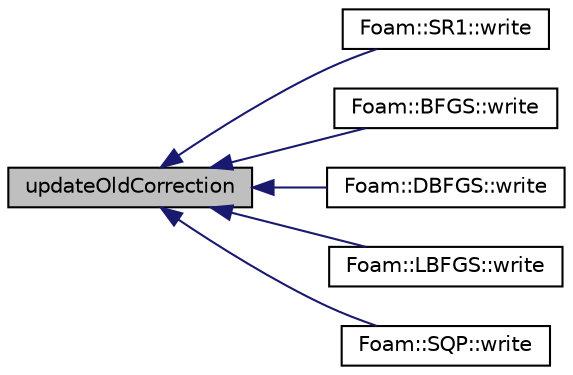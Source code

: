 digraph "updateOldCorrection"
{
  bgcolor="transparent";
  edge [fontname="Helvetica",fontsize="10",labelfontname="Helvetica",labelfontsize="10"];
  node [fontname="Helvetica",fontsize="10",shape=record];
  rankdir="LR";
  Node1 [label="updateOldCorrection",height=0.2,width=0.4,color="black", fillcolor="grey75", style="filled" fontcolor="black"];
  Node1 -> Node2 [dir="back",color="midnightblue",fontsize="10",style="solid",fontname="Helvetica"];
  Node2 [label="Foam::SR1::write",height=0.2,width=0.4,color="black",URL="$classFoam_1_1SR1.html#aac759501cf6c7895a70eecbef0226ae1",tooltip="Write old info to dict. "];
  Node1 -> Node3 [dir="back",color="midnightblue",fontsize="10",style="solid",fontname="Helvetica"];
  Node3 [label="Foam::BFGS::write",height=0.2,width=0.4,color="black",URL="$classFoam_1_1BFGS.html#aac759501cf6c7895a70eecbef0226ae1",tooltip="Write old info to dict. "];
  Node1 -> Node4 [dir="back",color="midnightblue",fontsize="10",style="solid",fontname="Helvetica"];
  Node4 [label="Foam::DBFGS::write",height=0.2,width=0.4,color="black",URL="$classFoam_1_1DBFGS.html#aac759501cf6c7895a70eecbef0226ae1",tooltip="Write old info to dict. "];
  Node1 -> Node5 [dir="back",color="midnightblue",fontsize="10",style="solid",fontname="Helvetica"];
  Node5 [label="Foam::LBFGS::write",height=0.2,width=0.4,color="black",URL="$classFoam_1_1LBFGS.html#aac759501cf6c7895a70eecbef0226ae1",tooltip="Write old info to dict. "];
  Node1 -> Node6 [dir="back",color="midnightblue",fontsize="10",style="solid",fontname="Helvetica"];
  Node6 [label="Foam::SQP::write",height=0.2,width=0.4,color="black",URL="$classFoam_1_1SQP.html#aac759501cf6c7895a70eecbef0226ae1",tooltip="Write usefull quantities to files. "];
}
